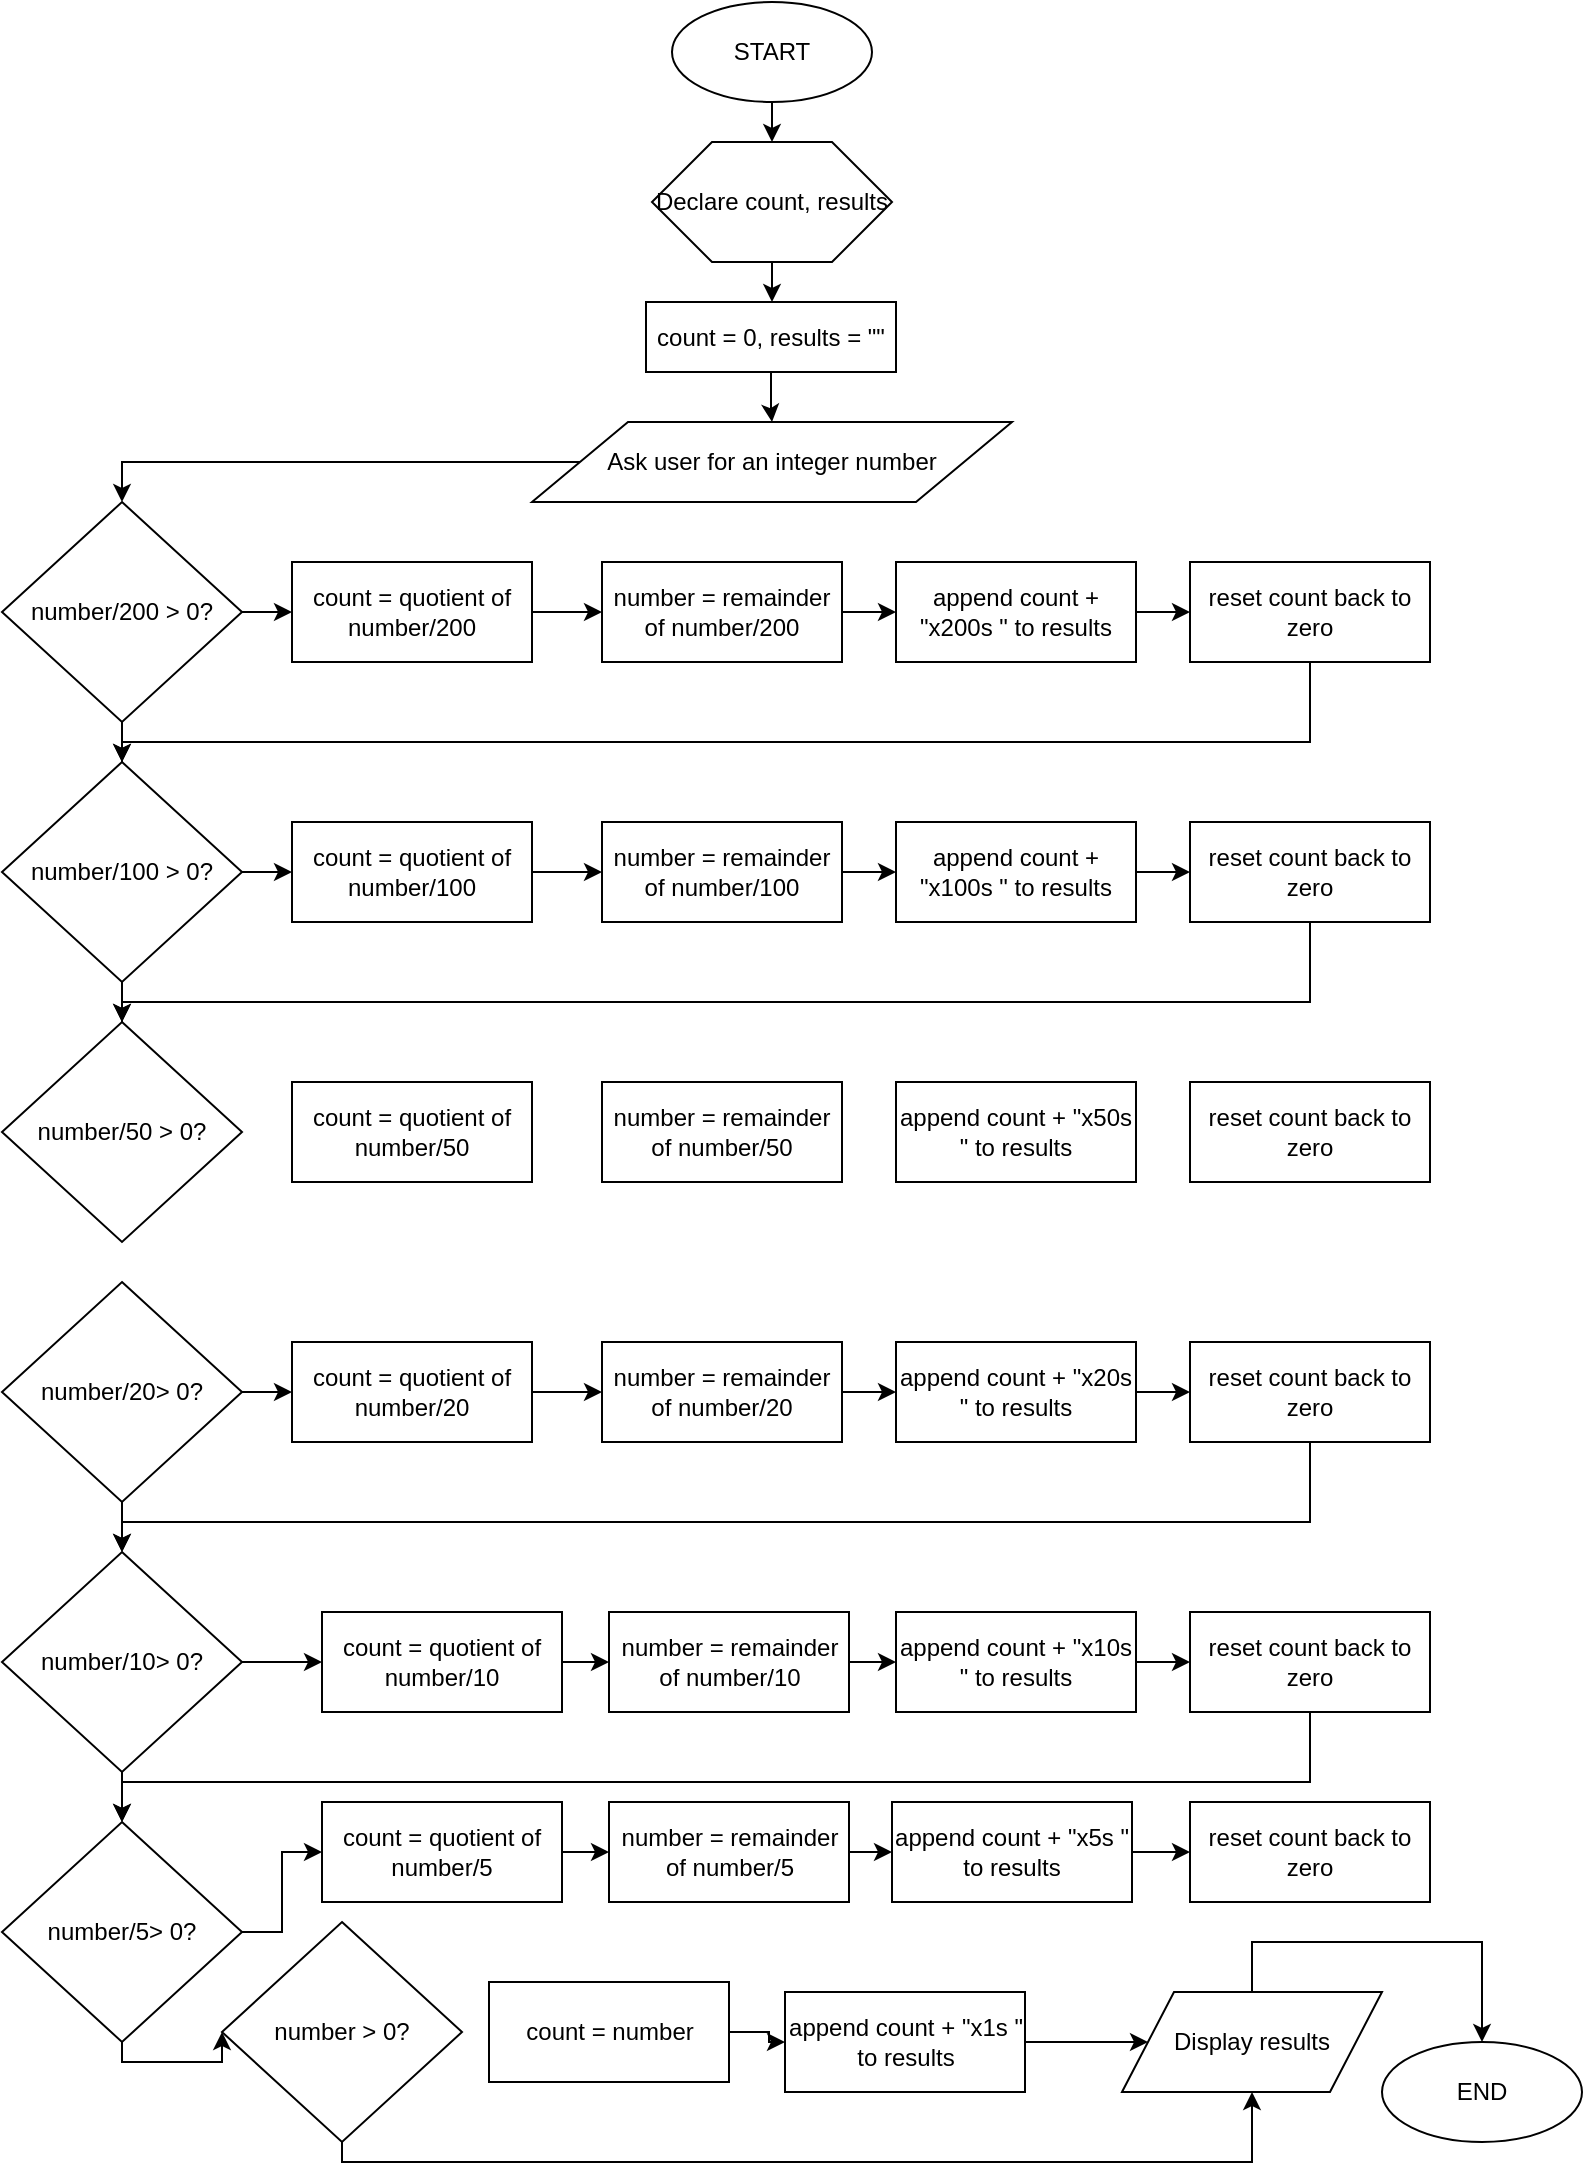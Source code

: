 <mxfile version="12.3.9" type="github" pages="1">
  <diagram id="nLrV005SfC70-Y0LDAL0" name="Page-1">
    <mxGraphModel dx="868" dy="479" grid="1" gridSize="10" guides="1" tooltips="1" connect="1" arrows="1" fold="1" page="1" pageScale="1" pageWidth="850" pageHeight="1100" math="0" shadow="0">
      <root>
        <mxCell id="0"/>
        <mxCell id="1" parent="0"/>
        <mxCell id="q7iPShzVkiedBtI2jCNj-25" style="edgeStyle=orthogonalEdgeStyle;rounded=0;orthogonalLoop=1;jettySize=auto;html=1;exitX=0.5;exitY=1;exitDx=0;exitDy=0;entryX=0.5;entryY=0;entryDx=0;entryDy=0;" parent="1" source="q7iPShzVkiedBtI2jCNj-1" target="q7iPShzVkiedBtI2jCNj-3" edge="1">
          <mxGeometry relative="1" as="geometry"/>
        </mxCell>
        <mxCell id="q7iPShzVkiedBtI2jCNj-1" value="START" style="ellipse;whiteSpace=wrap;html=1;" parent="1" vertex="1">
          <mxGeometry x="375" y="10" width="100" height="50" as="geometry"/>
        </mxCell>
        <mxCell id="q7iPShzVkiedBtI2jCNj-2" value="END" style="ellipse;whiteSpace=wrap;html=1;" parent="1" vertex="1">
          <mxGeometry x="730" y="1030" width="100" height="50" as="geometry"/>
        </mxCell>
        <mxCell id="q7iPShzVkiedBtI2jCNj-26" style="edgeStyle=orthogonalEdgeStyle;rounded=0;orthogonalLoop=1;jettySize=auto;html=1;entryX=0.5;entryY=0;entryDx=0;entryDy=0;" parent="1" source="q7iPShzVkiedBtI2jCNj-3" target="q7iPShzVkiedBtI2jCNj-5" edge="1">
          <mxGeometry relative="1" as="geometry"/>
        </mxCell>
        <mxCell id="q7iPShzVkiedBtI2jCNj-3" value="Declare count, results" style="shape=hexagon;perimeter=hexagonPerimeter2;whiteSpace=wrap;html=1;" parent="1" vertex="1">
          <mxGeometry x="365" y="80" width="120" height="60" as="geometry"/>
        </mxCell>
        <mxCell id="q7iPShzVkiedBtI2jCNj-24" style="edgeStyle=orthogonalEdgeStyle;rounded=0;orthogonalLoop=1;jettySize=auto;html=1;entryX=0.5;entryY=0;entryDx=0;entryDy=0;" parent="1" source="q7iPShzVkiedBtI2jCNj-4" target="q7iPShzVkiedBtI2jCNj-6" edge="1">
          <mxGeometry relative="1" as="geometry"/>
        </mxCell>
        <mxCell id="q7iPShzVkiedBtI2jCNj-4" value="Ask user for an integer number" style="shape=parallelogram;perimeter=parallelogramPerimeter;whiteSpace=wrap;html=1;" parent="1" vertex="1">
          <mxGeometry x="305" y="220" width="240" height="40" as="geometry"/>
        </mxCell>
        <mxCell id="q7iPShzVkiedBtI2jCNj-31" style="edgeStyle=orthogonalEdgeStyle;rounded=0;orthogonalLoop=1;jettySize=auto;html=1;entryX=0.5;entryY=0;entryDx=0;entryDy=0;" parent="1" source="q7iPShzVkiedBtI2jCNj-5" target="q7iPShzVkiedBtI2jCNj-4" edge="1">
          <mxGeometry relative="1" as="geometry"/>
        </mxCell>
        <mxCell id="q7iPShzVkiedBtI2jCNj-5" value="count = 0, results = &quot;&quot;" style="rounded=0;whiteSpace=wrap;html=1;" parent="1" vertex="1">
          <mxGeometry x="362" y="160" width="125" height="35" as="geometry"/>
        </mxCell>
        <mxCell id="q7iPShzVkiedBtI2jCNj-15" style="edgeStyle=orthogonalEdgeStyle;rounded=0;orthogonalLoop=1;jettySize=auto;html=1;entryX=0;entryY=0.5;entryDx=0;entryDy=0;" parent="1" source="q7iPShzVkiedBtI2jCNj-6" target="q7iPShzVkiedBtI2jCNj-12" edge="1">
          <mxGeometry relative="1" as="geometry"/>
        </mxCell>
        <mxCell id="q7iPShzVkiedBtI2jCNj-19" style="edgeStyle=orthogonalEdgeStyle;rounded=0;orthogonalLoop=1;jettySize=auto;html=1;entryX=0.5;entryY=0;entryDx=0;entryDy=0;" parent="1" source="q7iPShzVkiedBtI2jCNj-6" target="q7iPShzVkiedBtI2jCNj-7" edge="1">
          <mxGeometry relative="1" as="geometry"/>
        </mxCell>
        <mxCell id="q7iPShzVkiedBtI2jCNj-6" value="number/200 &amp;gt; 0?" style="rhombus;whiteSpace=wrap;html=1;" parent="1" vertex="1">
          <mxGeometry x="40" y="260" width="120" height="110" as="geometry"/>
        </mxCell>
        <mxCell id="hdde1lct7cE2Mw9mdJ7z-5" style="edgeStyle=orthogonalEdgeStyle;rounded=0;orthogonalLoop=1;jettySize=auto;html=1;entryX=0;entryY=0.5;entryDx=0;entryDy=0;" edge="1" parent="1" source="q7iPShzVkiedBtI2jCNj-7" target="hdde1lct7cE2Mw9mdJ7z-1">
          <mxGeometry relative="1" as="geometry"/>
        </mxCell>
        <mxCell id="hdde1lct7cE2Mw9mdJ7z-9" style="edgeStyle=orthogonalEdgeStyle;rounded=0;orthogonalLoop=1;jettySize=auto;html=1;entryX=0.5;entryY=0;entryDx=0;entryDy=0;" edge="1" parent="1" source="q7iPShzVkiedBtI2jCNj-7" target="q7iPShzVkiedBtI2jCNj-8">
          <mxGeometry relative="1" as="geometry"/>
        </mxCell>
        <mxCell id="q7iPShzVkiedBtI2jCNj-7" value="number/100 &amp;gt; 0?" style="rhombus;whiteSpace=wrap;html=1;" parent="1" vertex="1">
          <mxGeometry x="40" y="390" width="120" height="110" as="geometry"/>
        </mxCell>
        <mxCell id="q7iPShzVkiedBtI2jCNj-8" value="number/50 &amp;gt; 0?" style="rhombus;whiteSpace=wrap;html=1;" parent="1" vertex="1">
          <mxGeometry x="40" y="520" width="120" height="110" as="geometry"/>
        </mxCell>
        <mxCell id="hdde1lct7cE2Mw9mdJ7z-45" style="edgeStyle=orthogonalEdgeStyle;rounded=0;orthogonalLoop=1;jettySize=auto;html=1;entryX=0.5;entryY=0;entryDx=0;entryDy=0;" edge="1" parent="1" source="q7iPShzVkiedBtI2jCNj-9" target="q7iPShzVkiedBtI2jCNj-10">
          <mxGeometry relative="1" as="geometry"/>
        </mxCell>
        <mxCell id="hdde1lct7cE2Mw9mdJ7z-46" style="edgeStyle=orthogonalEdgeStyle;rounded=0;orthogonalLoop=1;jettySize=auto;html=1;entryX=0;entryY=0.5;entryDx=0;entryDy=0;" edge="1" parent="1" source="q7iPShzVkiedBtI2jCNj-9" target="hdde1lct7cE2Mw9mdJ7z-15">
          <mxGeometry relative="1" as="geometry"/>
        </mxCell>
        <mxCell id="q7iPShzVkiedBtI2jCNj-9" value="number/20&amp;gt; 0?" style="rhombus;whiteSpace=wrap;html=1;" parent="1" vertex="1">
          <mxGeometry x="40" y="650" width="120" height="110" as="geometry"/>
        </mxCell>
        <mxCell id="hdde1lct7cE2Mw9mdJ7z-37" style="edgeStyle=orthogonalEdgeStyle;rounded=0;orthogonalLoop=1;jettySize=auto;html=1;entryX=0.5;entryY=0;entryDx=0;entryDy=0;" edge="1" parent="1" source="q7iPShzVkiedBtI2jCNj-10" target="q7iPShzVkiedBtI2jCNj-11">
          <mxGeometry relative="1" as="geometry"/>
        </mxCell>
        <mxCell id="hdde1lct7cE2Mw9mdJ7z-38" style="edgeStyle=orthogonalEdgeStyle;rounded=0;orthogonalLoop=1;jettySize=auto;html=1;entryX=0;entryY=0.5;entryDx=0;entryDy=0;" edge="1" parent="1" source="q7iPShzVkiedBtI2jCNj-10" target="hdde1lct7cE2Mw9mdJ7z-19">
          <mxGeometry relative="1" as="geometry"/>
        </mxCell>
        <mxCell id="q7iPShzVkiedBtI2jCNj-10" value="number/10&amp;gt; 0?" style="rhombus;whiteSpace=wrap;html=1;" parent="1" vertex="1">
          <mxGeometry x="40" y="785" width="120" height="110" as="geometry"/>
        </mxCell>
        <mxCell id="hdde1lct7cE2Mw9mdJ7z-32" style="edgeStyle=orthogonalEdgeStyle;rounded=0;orthogonalLoop=1;jettySize=auto;html=1;entryX=0;entryY=0.5;entryDx=0;entryDy=0;" edge="1" parent="1" source="q7iPShzVkiedBtI2jCNj-11" target="hdde1lct7cE2Mw9mdJ7z-23">
          <mxGeometry relative="1" as="geometry"/>
        </mxCell>
        <mxCell id="hdde1lct7cE2Mw9mdJ7z-53" style="edgeStyle=orthogonalEdgeStyle;rounded=0;orthogonalLoop=1;jettySize=auto;html=1;entryX=0;entryY=0.5;entryDx=0;entryDy=0;" edge="1" parent="1" source="q7iPShzVkiedBtI2jCNj-11" target="hdde1lct7cE2Mw9mdJ7z-52">
          <mxGeometry relative="1" as="geometry">
            <Array as="points">
              <mxPoint x="100" y="1040"/>
              <mxPoint x="150" y="1040"/>
            </Array>
          </mxGeometry>
        </mxCell>
        <mxCell id="q7iPShzVkiedBtI2jCNj-11" value="number/5&amp;gt; 0?" style="rhombus;whiteSpace=wrap;html=1;" parent="1" vertex="1">
          <mxGeometry x="40" y="920" width="120" height="110" as="geometry"/>
        </mxCell>
        <mxCell id="q7iPShzVkiedBtI2jCNj-16" style="edgeStyle=orthogonalEdgeStyle;rounded=0;orthogonalLoop=1;jettySize=auto;html=1;entryX=0;entryY=0.5;entryDx=0;entryDy=0;" parent="1" source="q7iPShzVkiedBtI2jCNj-12" target="q7iPShzVkiedBtI2jCNj-13" edge="1">
          <mxGeometry relative="1" as="geometry"/>
        </mxCell>
        <mxCell id="q7iPShzVkiedBtI2jCNj-12" value="count = quotient of number/200" style="rounded=0;whiteSpace=wrap;html=1;" parent="1" vertex="1">
          <mxGeometry x="185" y="290" width="120" height="50" as="geometry"/>
        </mxCell>
        <mxCell id="q7iPShzVkiedBtI2jCNj-18" style="edgeStyle=orthogonalEdgeStyle;rounded=0;orthogonalLoop=1;jettySize=auto;html=1;entryX=0;entryY=0.5;entryDx=0;entryDy=0;" parent="1" source="q7iPShzVkiedBtI2jCNj-13" target="q7iPShzVkiedBtI2jCNj-14" edge="1">
          <mxGeometry relative="1" as="geometry"/>
        </mxCell>
        <mxCell id="q7iPShzVkiedBtI2jCNj-13" value="number = remainder of number/200" style="rounded=0;whiteSpace=wrap;html=1;" parent="1" vertex="1">
          <mxGeometry x="340" y="290" width="120" height="50" as="geometry"/>
        </mxCell>
        <mxCell id="q7iPShzVkiedBtI2jCNj-22" style="edgeStyle=orthogonalEdgeStyle;rounded=0;orthogonalLoop=1;jettySize=auto;html=1;entryX=0;entryY=0.5;entryDx=0;entryDy=0;" parent="1" source="q7iPShzVkiedBtI2jCNj-14" target="q7iPShzVkiedBtI2jCNj-21" edge="1">
          <mxGeometry relative="1" as="geometry"/>
        </mxCell>
        <mxCell id="q7iPShzVkiedBtI2jCNj-14" value="append count + &quot;x200s &quot; to results" style="rounded=0;whiteSpace=wrap;html=1;" parent="1" vertex="1">
          <mxGeometry x="487" y="290" width="120" height="50" as="geometry"/>
        </mxCell>
        <mxCell id="q7iPShzVkiedBtI2jCNj-23" style="edgeStyle=orthogonalEdgeStyle;rounded=0;orthogonalLoop=1;jettySize=auto;html=1;entryX=0.5;entryY=0;entryDx=0;entryDy=0;" parent="1" source="q7iPShzVkiedBtI2jCNj-21" target="q7iPShzVkiedBtI2jCNj-7" edge="1">
          <mxGeometry relative="1" as="geometry">
            <Array as="points">
              <mxPoint x="694" y="380"/>
              <mxPoint x="100" y="380"/>
            </Array>
          </mxGeometry>
        </mxCell>
        <mxCell id="q7iPShzVkiedBtI2jCNj-21" value="reset count back to zero" style="rounded=0;whiteSpace=wrap;html=1;" parent="1" vertex="1">
          <mxGeometry x="634" y="290" width="120" height="50" as="geometry"/>
        </mxCell>
        <mxCell id="hdde1lct7cE2Mw9mdJ7z-6" style="edgeStyle=orthogonalEdgeStyle;rounded=0;orthogonalLoop=1;jettySize=auto;html=1;entryX=0;entryY=0.5;entryDx=0;entryDy=0;" edge="1" parent="1" source="hdde1lct7cE2Mw9mdJ7z-1" target="hdde1lct7cE2Mw9mdJ7z-2">
          <mxGeometry relative="1" as="geometry"/>
        </mxCell>
        <mxCell id="hdde1lct7cE2Mw9mdJ7z-1" value="count = quotient of number/100" style="rounded=0;whiteSpace=wrap;html=1;" vertex="1" parent="1">
          <mxGeometry x="185" y="420" width="120" height="50" as="geometry"/>
        </mxCell>
        <mxCell id="hdde1lct7cE2Mw9mdJ7z-7" style="edgeStyle=orthogonalEdgeStyle;rounded=0;orthogonalLoop=1;jettySize=auto;html=1;entryX=0;entryY=0.5;entryDx=0;entryDy=0;" edge="1" parent="1" source="hdde1lct7cE2Mw9mdJ7z-2" target="hdde1lct7cE2Mw9mdJ7z-3">
          <mxGeometry relative="1" as="geometry"/>
        </mxCell>
        <mxCell id="hdde1lct7cE2Mw9mdJ7z-2" value="number = remainder of number/100" style="rounded=0;whiteSpace=wrap;html=1;" vertex="1" parent="1">
          <mxGeometry x="340" y="420" width="120" height="50" as="geometry"/>
        </mxCell>
        <mxCell id="hdde1lct7cE2Mw9mdJ7z-8" style="edgeStyle=orthogonalEdgeStyle;rounded=0;orthogonalLoop=1;jettySize=auto;html=1;entryX=0;entryY=0.5;entryDx=0;entryDy=0;" edge="1" parent="1" source="hdde1lct7cE2Mw9mdJ7z-3" target="hdde1lct7cE2Mw9mdJ7z-4">
          <mxGeometry relative="1" as="geometry"/>
        </mxCell>
        <mxCell id="hdde1lct7cE2Mw9mdJ7z-3" value="append count + &quot;x100s &quot; to results" style="rounded=0;whiteSpace=wrap;html=1;" vertex="1" parent="1">
          <mxGeometry x="487" y="420" width="120" height="50" as="geometry"/>
        </mxCell>
        <mxCell id="hdde1lct7cE2Mw9mdJ7z-10" style="edgeStyle=orthogonalEdgeStyle;rounded=0;orthogonalLoop=1;jettySize=auto;html=1;entryX=0.5;entryY=0;entryDx=0;entryDy=0;" edge="1" parent="1" source="hdde1lct7cE2Mw9mdJ7z-4" target="q7iPShzVkiedBtI2jCNj-8">
          <mxGeometry relative="1" as="geometry">
            <Array as="points">
              <mxPoint x="694" y="510"/>
              <mxPoint x="100" y="510"/>
            </Array>
          </mxGeometry>
        </mxCell>
        <mxCell id="hdde1lct7cE2Mw9mdJ7z-4" value="reset count back to zero" style="rounded=0;whiteSpace=wrap;html=1;" vertex="1" parent="1">
          <mxGeometry x="634" y="420" width="120" height="50" as="geometry"/>
        </mxCell>
        <mxCell id="hdde1lct7cE2Mw9mdJ7z-11" value="count = quotient of number/50" style="rounded=0;whiteSpace=wrap;html=1;" vertex="1" parent="1">
          <mxGeometry x="185" y="550" width="120" height="50" as="geometry"/>
        </mxCell>
        <mxCell id="hdde1lct7cE2Mw9mdJ7z-12" value="number = remainder of number/50" style="rounded=0;whiteSpace=wrap;html=1;" vertex="1" parent="1">
          <mxGeometry x="340" y="550" width="120" height="50" as="geometry"/>
        </mxCell>
        <mxCell id="hdde1lct7cE2Mw9mdJ7z-13" value="append count + &quot;x50s &quot; to results" style="rounded=0;whiteSpace=wrap;html=1;" vertex="1" parent="1">
          <mxGeometry x="487" y="550" width="120" height="50" as="geometry"/>
        </mxCell>
        <mxCell id="hdde1lct7cE2Mw9mdJ7z-14" value="reset count back to zero" style="rounded=0;whiteSpace=wrap;html=1;" vertex="1" parent="1">
          <mxGeometry x="634" y="550" width="120" height="50" as="geometry"/>
        </mxCell>
        <mxCell id="hdde1lct7cE2Mw9mdJ7z-47" style="edgeStyle=orthogonalEdgeStyle;rounded=0;orthogonalLoop=1;jettySize=auto;html=1;entryX=0;entryY=0.5;entryDx=0;entryDy=0;" edge="1" parent="1" source="hdde1lct7cE2Mw9mdJ7z-15" target="hdde1lct7cE2Mw9mdJ7z-16">
          <mxGeometry relative="1" as="geometry"/>
        </mxCell>
        <mxCell id="hdde1lct7cE2Mw9mdJ7z-15" value="count = quotient of number/20" style="rounded=0;whiteSpace=wrap;html=1;" vertex="1" parent="1">
          <mxGeometry x="185" y="680" width="120" height="50" as="geometry"/>
        </mxCell>
        <mxCell id="hdde1lct7cE2Mw9mdJ7z-48" style="edgeStyle=orthogonalEdgeStyle;rounded=0;orthogonalLoop=1;jettySize=auto;html=1;entryX=0;entryY=0.5;entryDx=0;entryDy=0;" edge="1" parent="1" source="hdde1lct7cE2Mw9mdJ7z-16" target="hdde1lct7cE2Mw9mdJ7z-17">
          <mxGeometry relative="1" as="geometry"/>
        </mxCell>
        <mxCell id="hdde1lct7cE2Mw9mdJ7z-16" value="number = remainder of number/20" style="rounded=0;whiteSpace=wrap;html=1;" vertex="1" parent="1">
          <mxGeometry x="340" y="680" width="120" height="50" as="geometry"/>
        </mxCell>
        <mxCell id="hdde1lct7cE2Mw9mdJ7z-49" style="edgeStyle=orthogonalEdgeStyle;rounded=0;orthogonalLoop=1;jettySize=auto;html=1;entryX=0;entryY=0.5;entryDx=0;entryDy=0;" edge="1" parent="1" source="hdde1lct7cE2Mw9mdJ7z-17" target="hdde1lct7cE2Mw9mdJ7z-18">
          <mxGeometry relative="1" as="geometry"/>
        </mxCell>
        <mxCell id="hdde1lct7cE2Mw9mdJ7z-17" value="append count + &quot;x20s &quot; to results" style="rounded=0;whiteSpace=wrap;html=1;" vertex="1" parent="1">
          <mxGeometry x="487" y="680" width="120" height="50" as="geometry"/>
        </mxCell>
        <mxCell id="hdde1lct7cE2Mw9mdJ7z-50" style="edgeStyle=orthogonalEdgeStyle;rounded=0;orthogonalLoop=1;jettySize=auto;html=1;entryX=0.5;entryY=0;entryDx=0;entryDy=0;" edge="1" parent="1" source="hdde1lct7cE2Mw9mdJ7z-18" target="q7iPShzVkiedBtI2jCNj-10">
          <mxGeometry relative="1" as="geometry">
            <Array as="points">
              <mxPoint x="694" y="770"/>
              <mxPoint x="100" y="770"/>
            </Array>
          </mxGeometry>
        </mxCell>
        <mxCell id="hdde1lct7cE2Mw9mdJ7z-18" value="reset count back to zero" style="rounded=0;whiteSpace=wrap;html=1;" vertex="1" parent="1">
          <mxGeometry x="634" y="680" width="120" height="50" as="geometry"/>
        </mxCell>
        <mxCell id="hdde1lct7cE2Mw9mdJ7z-39" style="edgeStyle=orthogonalEdgeStyle;rounded=0;orthogonalLoop=1;jettySize=auto;html=1;entryX=0;entryY=0.5;entryDx=0;entryDy=0;" edge="1" parent="1" source="hdde1lct7cE2Mw9mdJ7z-19" target="hdde1lct7cE2Mw9mdJ7z-20">
          <mxGeometry relative="1" as="geometry"/>
        </mxCell>
        <mxCell id="hdde1lct7cE2Mw9mdJ7z-19" value="count = quotient of number/10" style="rounded=0;whiteSpace=wrap;html=1;" vertex="1" parent="1">
          <mxGeometry x="200" y="815" width="120" height="50" as="geometry"/>
        </mxCell>
        <mxCell id="hdde1lct7cE2Mw9mdJ7z-40" style="edgeStyle=orthogonalEdgeStyle;rounded=0;orthogonalLoop=1;jettySize=auto;html=1;entryX=0;entryY=0.5;entryDx=0;entryDy=0;" edge="1" parent="1" source="hdde1lct7cE2Mw9mdJ7z-20" target="hdde1lct7cE2Mw9mdJ7z-21">
          <mxGeometry relative="1" as="geometry"/>
        </mxCell>
        <mxCell id="hdde1lct7cE2Mw9mdJ7z-20" value="number = remainder of number/10" style="rounded=0;whiteSpace=wrap;html=1;" vertex="1" parent="1">
          <mxGeometry x="343.5" y="815" width="120" height="50" as="geometry"/>
        </mxCell>
        <mxCell id="hdde1lct7cE2Mw9mdJ7z-41" style="edgeStyle=orthogonalEdgeStyle;rounded=0;orthogonalLoop=1;jettySize=auto;html=1;entryX=0;entryY=0.5;entryDx=0;entryDy=0;" edge="1" parent="1" source="hdde1lct7cE2Mw9mdJ7z-21" target="hdde1lct7cE2Mw9mdJ7z-22">
          <mxGeometry relative="1" as="geometry"/>
        </mxCell>
        <mxCell id="hdde1lct7cE2Mw9mdJ7z-21" value="append count + &quot;x10s &quot; to results" style="rounded=0;whiteSpace=wrap;html=1;" vertex="1" parent="1">
          <mxGeometry x="487" y="815" width="120" height="50" as="geometry"/>
        </mxCell>
        <mxCell id="hdde1lct7cE2Mw9mdJ7z-42" style="edgeStyle=orthogonalEdgeStyle;rounded=0;orthogonalLoop=1;jettySize=auto;html=1;entryX=0.5;entryY=0;entryDx=0;entryDy=0;" edge="1" parent="1" source="hdde1lct7cE2Mw9mdJ7z-22" target="q7iPShzVkiedBtI2jCNj-11">
          <mxGeometry relative="1" as="geometry">
            <Array as="points">
              <mxPoint x="694" y="900"/>
              <mxPoint x="100" y="900"/>
            </Array>
          </mxGeometry>
        </mxCell>
        <mxCell id="hdde1lct7cE2Mw9mdJ7z-22" value="reset count back to zero" style="rounded=0;whiteSpace=wrap;html=1;" vertex="1" parent="1">
          <mxGeometry x="634" y="815" width="120" height="50" as="geometry"/>
        </mxCell>
        <mxCell id="hdde1lct7cE2Mw9mdJ7z-33" style="edgeStyle=orthogonalEdgeStyle;rounded=0;orthogonalLoop=1;jettySize=auto;html=1;entryX=0;entryY=0.5;entryDx=0;entryDy=0;" edge="1" parent="1" source="hdde1lct7cE2Mw9mdJ7z-23" target="hdde1lct7cE2Mw9mdJ7z-24">
          <mxGeometry relative="1" as="geometry"/>
        </mxCell>
        <mxCell id="hdde1lct7cE2Mw9mdJ7z-23" value="count = quotient of number/5" style="rounded=0;whiteSpace=wrap;html=1;" vertex="1" parent="1">
          <mxGeometry x="200" y="910" width="120" height="50" as="geometry"/>
        </mxCell>
        <mxCell id="hdde1lct7cE2Mw9mdJ7z-34" style="edgeStyle=orthogonalEdgeStyle;rounded=0;orthogonalLoop=1;jettySize=auto;html=1;entryX=0;entryY=0.5;entryDx=0;entryDy=0;" edge="1" parent="1" source="hdde1lct7cE2Mw9mdJ7z-24" target="hdde1lct7cE2Mw9mdJ7z-25">
          <mxGeometry relative="1" as="geometry"/>
        </mxCell>
        <mxCell id="hdde1lct7cE2Mw9mdJ7z-24" value="number = remainder of number/5" style="rounded=0;whiteSpace=wrap;html=1;" vertex="1" parent="1">
          <mxGeometry x="343.5" y="910" width="120" height="50" as="geometry"/>
        </mxCell>
        <mxCell id="hdde1lct7cE2Mw9mdJ7z-35" style="edgeStyle=orthogonalEdgeStyle;rounded=0;orthogonalLoop=1;jettySize=auto;html=1;" edge="1" parent="1" source="hdde1lct7cE2Mw9mdJ7z-25" target="hdde1lct7cE2Mw9mdJ7z-26">
          <mxGeometry relative="1" as="geometry"/>
        </mxCell>
        <mxCell id="hdde1lct7cE2Mw9mdJ7z-25" value="append count + &quot;x5s &quot; to results" style="rounded=0;whiteSpace=wrap;html=1;" vertex="1" parent="1">
          <mxGeometry x="485" y="910" width="120" height="50" as="geometry"/>
        </mxCell>
        <mxCell id="hdde1lct7cE2Mw9mdJ7z-26" value="reset count back to zero" style="rounded=0;whiteSpace=wrap;html=1;" vertex="1" parent="1">
          <mxGeometry x="634" y="910" width="120" height="50" as="geometry"/>
        </mxCell>
        <mxCell id="hdde1lct7cE2Mw9mdJ7z-43" style="edgeStyle=orthogonalEdgeStyle;rounded=0;orthogonalLoop=1;jettySize=auto;html=1;" edge="1" parent="1" source="hdde1lct7cE2Mw9mdJ7z-27" target="hdde1lct7cE2Mw9mdJ7z-28">
          <mxGeometry relative="1" as="geometry"/>
        </mxCell>
        <mxCell id="hdde1lct7cE2Mw9mdJ7z-27" value="count = number" style="rounded=0;whiteSpace=wrap;html=1;" vertex="1" parent="1">
          <mxGeometry x="283.5" y="1000" width="120" height="50" as="geometry"/>
        </mxCell>
        <mxCell id="hdde1lct7cE2Mw9mdJ7z-44" style="edgeStyle=orthogonalEdgeStyle;rounded=0;orthogonalLoop=1;jettySize=auto;html=1;entryX=0;entryY=0.5;entryDx=0;entryDy=0;" edge="1" parent="1" source="hdde1lct7cE2Mw9mdJ7z-28" target="hdde1lct7cE2Mw9mdJ7z-29">
          <mxGeometry relative="1" as="geometry"/>
        </mxCell>
        <mxCell id="hdde1lct7cE2Mw9mdJ7z-28" value="append count + &quot;x1s &quot; to results" style="rounded=0;whiteSpace=wrap;html=1;" vertex="1" parent="1">
          <mxGeometry x="431.5" y="1005" width="120" height="50" as="geometry"/>
        </mxCell>
        <mxCell id="hdde1lct7cE2Mw9mdJ7z-54" style="edgeStyle=orthogonalEdgeStyle;rounded=0;orthogonalLoop=1;jettySize=auto;html=1;entryX=0.5;entryY=0;entryDx=0;entryDy=0;" edge="1" parent="1" source="hdde1lct7cE2Mw9mdJ7z-29" target="q7iPShzVkiedBtI2jCNj-2">
          <mxGeometry relative="1" as="geometry">
            <Array as="points">
              <mxPoint x="665" y="980"/>
              <mxPoint x="780" y="980"/>
            </Array>
          </mxGeometry>
        </mxCell>
        <mxCell id="hdde1lct7cE2Mw9mdJ7z-29" value="Display results" style="shape=parallelogram;perimeter=parallelogramPerimeter;whiteSpace=wrap;html=1;" vertex="1" parent="1">
          <mxGeometry x="600" y="1005" width="130" height="50" as="geometry"/>
        </mxCell>
        <mxCell id="hdde1lct7cE2Mw9mdJ7z-55" style="edgeStyle=orthogonalEdgeStyle;rounded=0;orthogonalLoop=1;jettySize=auto;html=1;entryX=0.5;entryY=1;entryDx=0;entryDy=0;" edge="1" parent="1" source="hdde1lct7cE2Mw9mdJ7z-52" target="hdde1lct7cE2Mw9mdJ7z-29">
          <mxGeometry relative="1" as="geometry">
            <Array as="points">
              <mxPoint x="210" y="1090"/>
              <mxPoint x="665" y="1090"/>
            </Array>
          </mxGeometry>
        </mxCell>
        <mxCell id="hdde1lct7cE2Mw9mdJ7z-52" value="number &amp;gt; 0?" style="rhombus;whiteSpace=wrap;html=1;" vertex="1" parent="1">
          <mxGeometry x="150" y="970" width="120" height="110" as="geometry"/>
        </mxCell>
      </root>
    </mxGraphModel>
  </diagram>
</mxfile>
